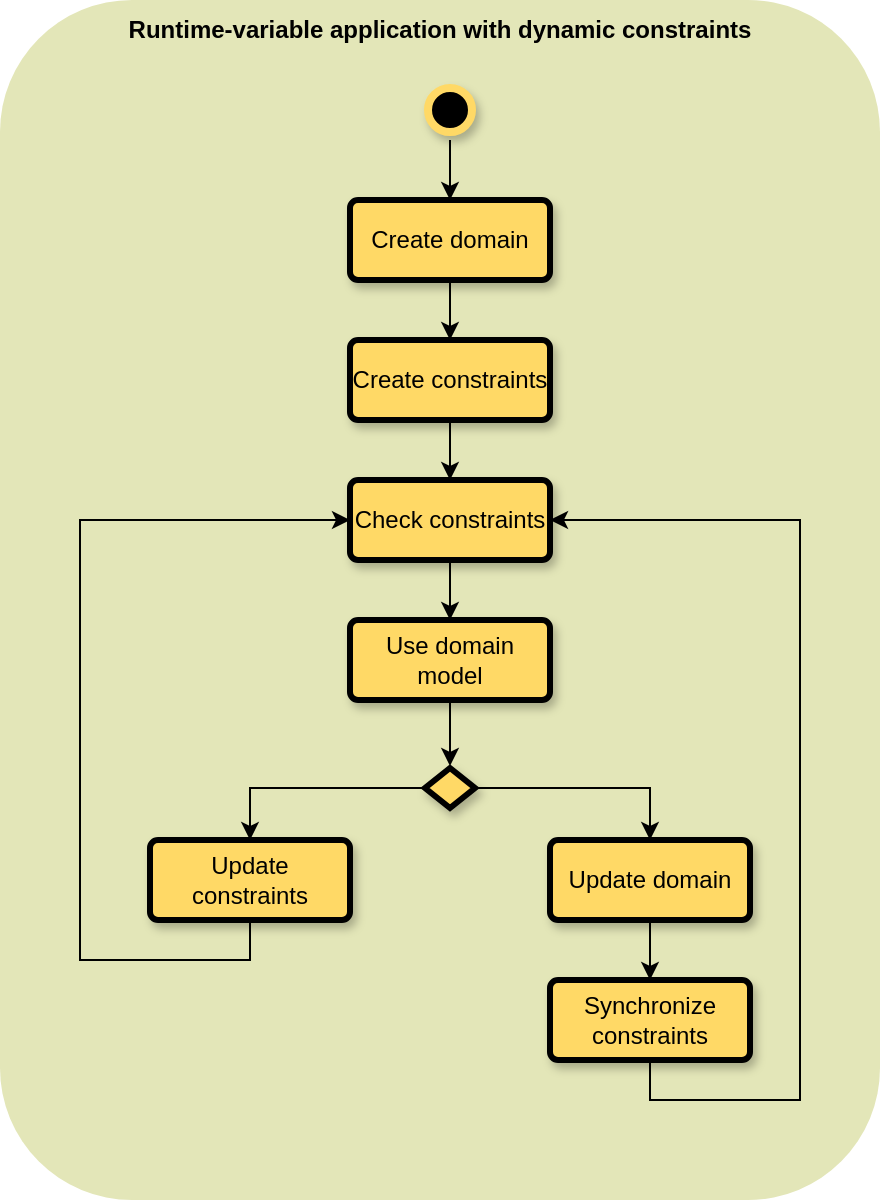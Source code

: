 <mxfile version="20.7.4" type="device"><diagram id="yhchkH2-5mwkhwzpYkZi" name="Page-1"><mxGraphModel dx="1050" dy="619" grid="1" gridSize="10" guides="1" tooltips="1" connect="1" arrows="1" fold="1" page="1" pageScale="1" pageWidth="850" pageHeight="1100" math="0" shadow="0"><root><mxCell id="0"/><mxCell id="1" parent="0"/><mxCell id="yjWWwfSgTFLOw2yO-F7_-25" value="" style="rounded=1;whiteSpace=wrap;html=1;shadow=0;sketch=0;strokeColor=none;strokeWidth=4;fillColor=#E3E6B8;gradientColor=none;" parent="1" vertex="1"><mxGeometry x="80" y="80" width="440" height="600" as="geometry"/></mxCell><mxCell id="yjWWwfSgTFLOw2yO-F7_-7" style="edgeStyle=orthogonalEdgeStyle;rounded=0;orthogonalLoop=1;jettySize=auto;html=1;exitX=0.5;exitY=1;exitDx=0;exitDy=0;entryX=0.5;entryY=0;entryDx=0;entryDy=0;strokeColor=#000000;" parent="1" source="yjWWwfSgTFLOw2yO-F7_-1" target="yjWWwfSgTFLOw2yO-F7_-3" edge="1"><mxGeometry relative="1" as="geometry"/></mxCell><mxCell id="yjWWwfSgTFLOw2yO-F7_-1" value="" style="ellipse;html=1;shape=startState;fillColor=#000000;strokeColor=#FFD966;strokeWidth=4;shadow=1;" parent="1" vertex="1"><mxGeometry x="290" y="120" width="30" height="30" as="geometry"/></mxCell><mxCell id="yjWWwfSgTFLOw2yO-F7_-6" style="edgeStyle=orthogonalEdgeStyle;rounded=0;orthogonalLoop=1;jettySize=auto;html=1;exitX=0.5;exitY=1;exitDx=0;exitDy=0;entryX=0.5;entryY=0;entryDx=0;entryDy=0;strokeColor=#000000;" parent="1" source="yjWWwfSgTFLOw2yO-F7_-3" target="yjWWwfSgTFLOw2yO-F7_-4" edge="1"><mxGeometry relative="1" as="geometry"/></mxCell><mxCell id="yjWWwfSgTFLOw2yO-F7_-3" value="Create domain" style="rounded=1;arcSize=10;whiteSpace=wrap;html=1;align=center;strokeColor=#000000;strokeWidth=3;fillColor=#FFD966;perimeterSpacing=0;shadow=1;" parent="1" vertex="1"><mxGeometry x="255" y="180" width="100" height="40" as="geometry"/></mxCell><mxCell id="yjWWwfSgTFLOw2yO-F7_-16" style="edgeStyle=orthogonalEdgeStyle;rounded=0;orthogonalLoop=1;jettySize=auto;html=1;exitX=0.5;exitY=1;exitDx=0;exitDy=0;entryX=0.5;entryY=0;entryDx=0;entryDy=0;strokeColor=#000000;" parent="1" source="yjWWwfSgTFLOw2yO-F7_-4" target="yjWWwfSgTFLOw2yO-F7_-9" edge="1"><mxGeometry relative="1" as="geometry"/></mxCell><mxCell id="yjWWwfSgTFLOw2yO-F7_-4" value="Create constraints" style="rounded=1;arcSize=10;whiteSpace=wrap;html=1;align=center;strokeColor=#000000;strokeWidth=3;fillColor=#FFD966;perimeterSpacing=0;shadow=1;" parent="1" vertex="1"><mxGeometry x="255" y="250" width="100" height="40" as="geometry"/></mxCell><mxCell id="yjWWwfSgTFLOw2yO-F7_-18" style="edgeStyle=orthogonalEdgeStyle;rounded=0;orthogonalLoop=1;jettySize=auto;html=1;exitX=0.5;exitY=1;exitDx=0;exitDy=0;entryX=0.5;entryY=0.3;entryDx=0;entryDy=0;entryPerimeter=0;strokeColor=#000000;" parent="1" source="yjWWwfSgTFLOw2yO-F7_-8" edge="1"><mxGeometry relative="1" as="geometry"><mxPoint x="305" y="463" as="targetPoint"/></mxGeometry></mxCell><mxCell id="yjWWwfSgTFLOw2yO-F7_-8" value="Use domain model" style="rounded=1;arcSize=10;whiteSpace=wrap;html=1;align=center;strokeColor=#000000;strokeWidth=3;fillColor=#FFD966;perimeterSpacing=0;shadow=1;" parent="1" vertex="1"><mxGeometry x="255" y="390" width="100" height="40" as="geometry"/></mxCell><mxCell id="yjWWwfSgTFLOw2yO-F7_-17" style="edgeStyle=orthogonalEdgeStyle;rounded=0;orthogonalLoop=1;jettySize=auto;html=1;exitX=0.5;exitY=1;exitDx=0;exitDy=0;entryX=0.5;entryY=0;entryDx=0;entryDy=0;strokeColor=#000000;" parent="1" source="yjWWwfSgTFLOw2yO-F7_-9" target="yjWWwfSgTFLOw2yO-F7_-8" edge="1"><mxGeometry relative="1" as="geometry"/></mxCell><mxCell id="yjWWwfSgTFLOw2yO-F7_-9" value="Check constraints" style="rounded=1;arcSize=10;whiteSpace=wrap;html=1;align=center;strokeColor=#000000;strokeWidth=3;fillColor=#FFD966;perimeterSpacing=0;shadow=1;" parent="1" vertex="1"><mxGeometry x="255" y="320" width="100" height="40" as="geometry"/></mxCell><mxCell id="yjWWwfSgTFLOw2yO-F7_-19" style="edgeStyle=orthogonalEdgeStyle;rounded=0;orthogonalLoop=1;jettySize=auto;html=1;exitX=0;exitY=0.5;exitDx=0;exitDy=0;entryX=0.5;entryY=0;entryDx=0;entryDy=0;strokeColor=#000000;" parent="1" source="R2l2BYG-qz3t88MX14jQ-1" target="yjWWwfSgTFLOw2yO-F7_-13" edge="1"><mxGeometry relative="1" as="geometry"><Array as="points"><mxPoint x="205" y="474"/></Array><mxPoint x="255" y="465" as="sourcePoint"/></mxGeometry></mxCell><mxCell id="yjWWwfSgTFLOw2yO-F7_-20" style="edgeStyle=orthogonalEdgeStyle;rounded=0;orthogonalLoop=1;jettySize=auto;html=1;exitX=1;exitY=0.5;exitDx=0;exitDy=0;entryX=0.5;entryY=0;entryDx=0;entryDy=0;strokeColor=#000000;" parent="1" source="R2l2BYG-qz3t88MX14jQ-1" target="yjWWwfSgTFLOw2yO-F7_-14" edge="1"><mxGeometry relative="1" as="geometry"><Array as="points"><mxPoint x="405" y="474"/></Array><mxPoint x="355" y="465" as="sourcePoint"/></mxGeometry></mxCell><mxCell id="yjWWwfSgTFLOw2yO-F7_-22" style="edgeStyle=orthogonalEdgeStyle;rounded=0;orthogonalLoop=1;jettySize=auto;html=1;exitX=0.5;exitY=1;exitDx=0;exitDy=0;entryX=0;entryY=0.5;entryDx=0;entryDy=0;strokeColor=#000000;" parent="1" source="yjWWwfSgTFLOw2yO-F7_-13" target="yjWWwfSgTFLOw2yO-F7_-9" edge="1"><mxGeometry relative="1" as="geometry"><Array as="points"><mxPoint x="205" y="560"/><mxPoint x="120" y="560"/><mxPoint x="120" y="340"/></Array></mxGeometry></mxCell><mxCell id="yjWWwfSgTFLOw2yO-F7_-13" value="Update constraints" style="rounded=1;arcSize=10;whiteSpace=wrap;html=1;align=center;strokeColor=#000000;strokeWidth=3;fillColor=#FFD966;perimeterSpacing=0;shadow=1;" parent="1" vertex="1"><mxGeometry x="155" y="500" width="100" height="40" as="geometry"/></mxCell><mxCell id="yjWWwfSgTFLOw2yO-F7_-23" style="edgeStyle=orthogonalEdgeStyle;rounded=0;orthogonalLoop=1;jettySize=auto;html=1;exitX=0.5;exitY=1;exitDx=0;exitDy=0;entryX=0.5;entryY=0;entryDx=0;entryDy=0;strokeColor=#000000;" parent="1" source="yjWWwfSgTFLOw2yO-F7_-14" target="yjWWwfSgTFLOw2yO-F7_-21" edge="1"><mxGeometry relative="1" as="geometry"/></mxCell><mxCell id="yjWWwfSgTFLOw2yO-F7_-14" value="Update domain" style="rounded=1;arcSize=10;whiteSpace=wrap;html=1;align=center;strokeColor=#000000;strokeWidth=3;fillColor=#FFD966;perimeterSpacing=0;shadow=1;" parent="1" vertex="1"><mxGeometry x="355" y="500" width="100" height="40" as="geometry"/></mxCell><mxCell id="yjWWwfSgTFLOw2yO-F7_-24" style="edgeStyle=orthogonalEdgeStyle;rounded=0;orthogonalLoop=1;jettySize=auto;html=1;exitX=0.5;exitY=1;exitDx=0;exitDy=0;entryX=1;entryY=0.5;entryDx=0;entryDy=0;strokeColor=#000000;" parent="1" source="yjWWwfSgTFLOw2yO-F7_-21" target="yjWWwfSgTFLOw2yO-F7_-9" edge="1"><mxGeometry relative="1" as="geometry"><Array as="points"><mxPoint x="405" y="630"/><mxPoint x="480" y="630"/><mxPoint x="480" y="340"/></Array></mxGeometry></mxCell><mxCell id="yjWWwfSgTFLOw2yO-F7_-21" value="Synchronize constraints" style="rounded=1;arcSize=10;whiteSpace=wrap;html=1;align=center;strokeColor=#000000;strokeWidth=3;fillColor=#FFD966;perimeterSpacing=0;shadow=1;" parent="1" vertex="1"><mxGeometry x="355" y="570" width="100" height="40" as="geometry"/></mxCell><mxCell id="yjWWwfSgTFLOw2yO-F7_-26" value="&lt;b&gt;Runtime-variable application with dynamic constraints&lt;/b&gt;" style="text;html=1;strokeColor=none;fillColor=none;align=center;verticalAlign=middle;whiteSpace=wrap;rounded=0;shadow=0;sketch=0;strokeWidth=7;" parent="1" vertex="1"><mxGeometry x="120" y="80" width="360" height="30" as="geometry"/></mxCell><mxCell id="R2l2BYG-qz3t88MX14jQ-1" value="" style="rhombus;whiteSpace=wrap;html=1;fillColor=#FFD966;strokeColor=#000000;strokeWidth=3;shadow=1;" vertex="1" parent="1"><mxGeometry x="292.5" y="464" width="25" height="20" as="geometry"/></mxCell></root></mxGraphModel></diagram></mxfile>